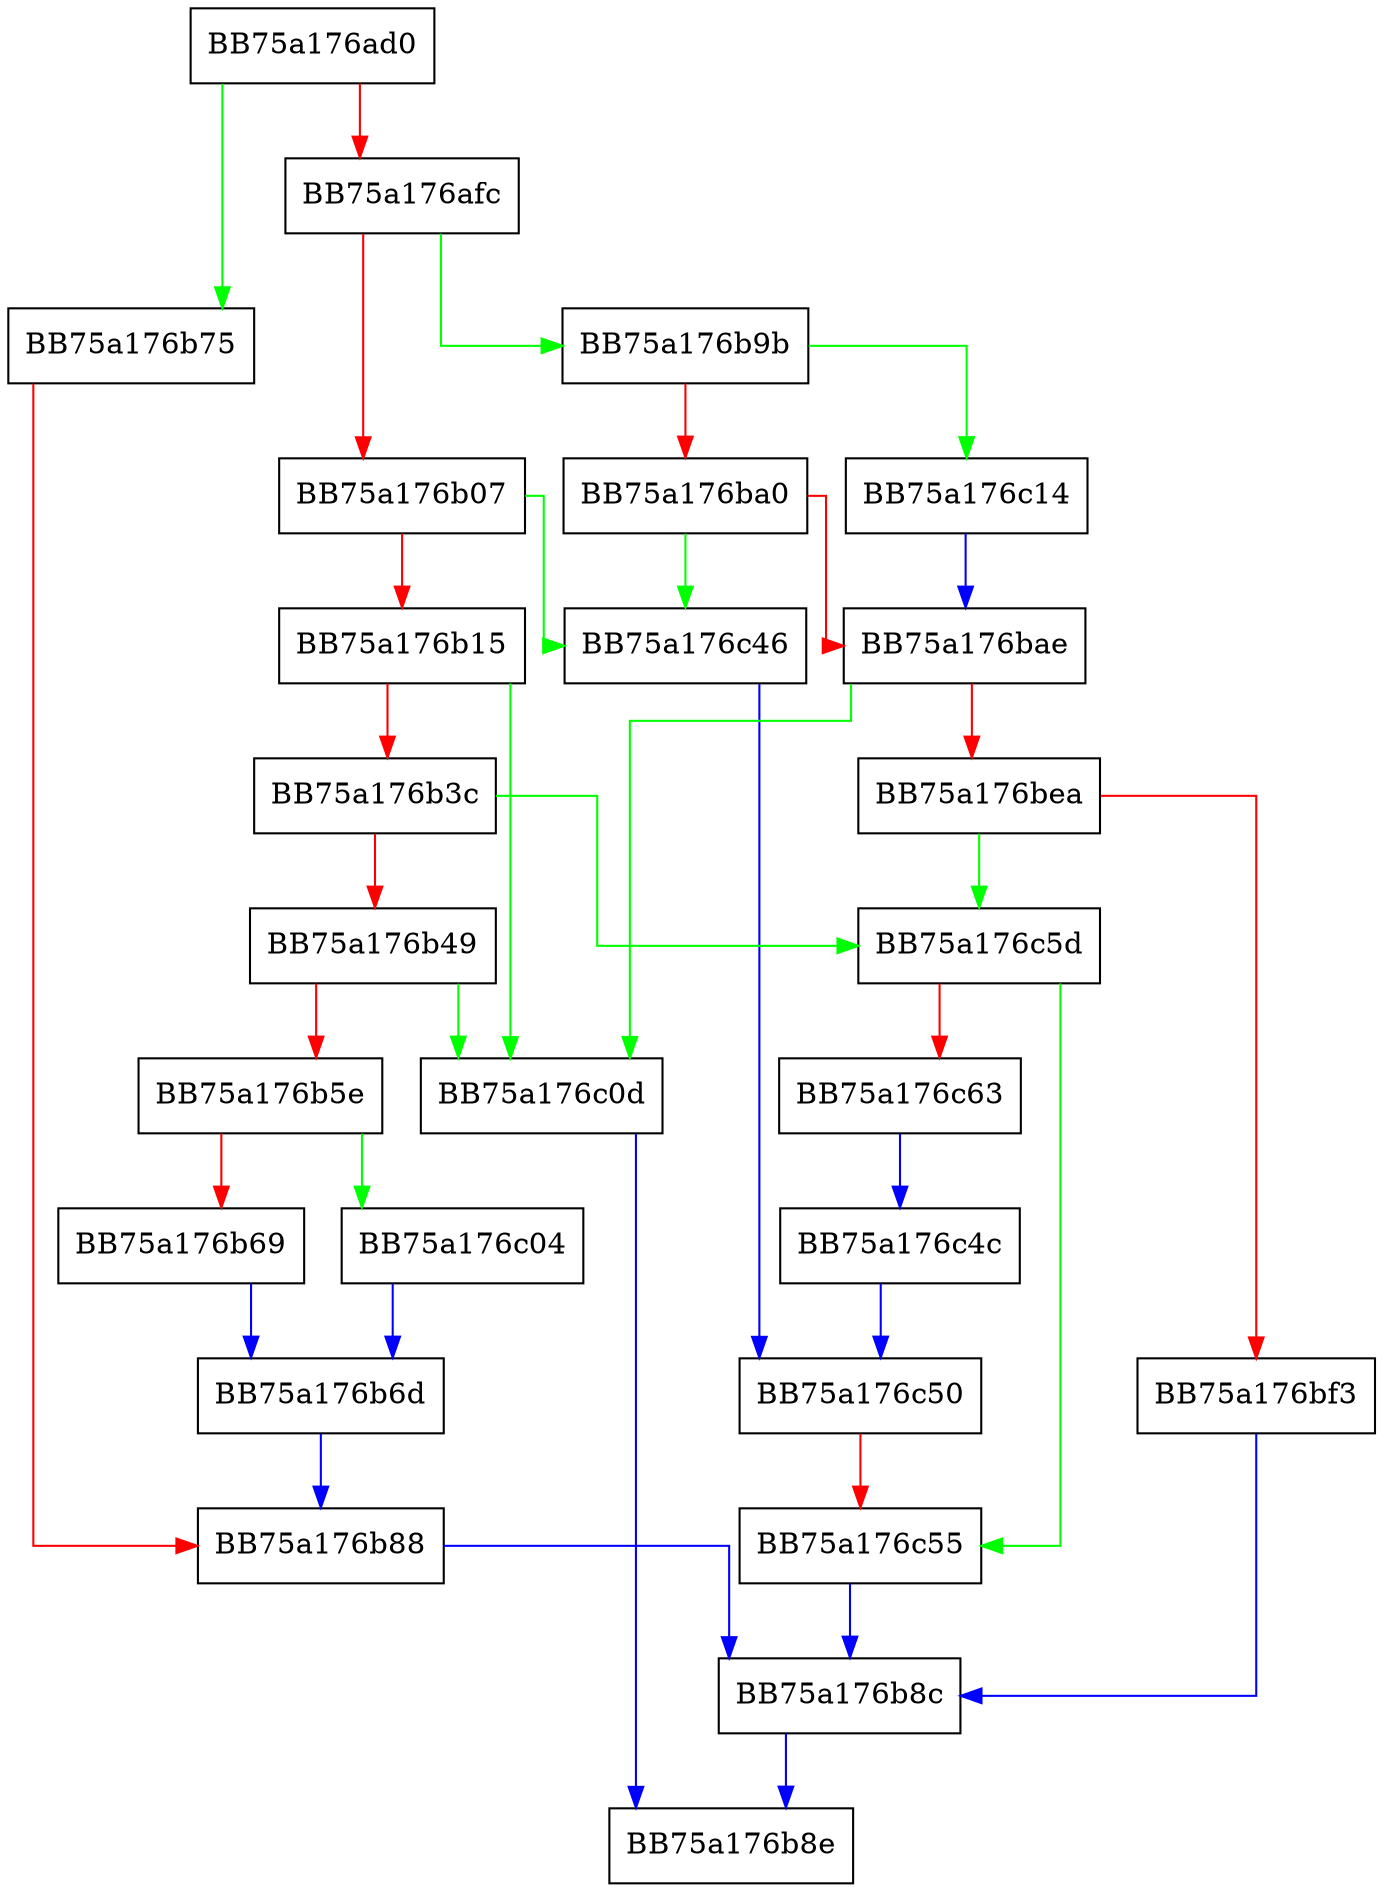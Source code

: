 digraph eval {
  node [shape="box"];
  graph [splines=ortho];
  BB75a176ad0 -> BB75a176b75 [color="green"];
  BB75a176ad0 -> BB75a176afc [color="red"];
  BB75a176afc -> BB75a176b9b [color="green"];
  BB75a176afc -> BB75a176b07 [color="red"];
  BB75a176b07 -> BB75a176c46 [color="green"];
  BB75a176b07 -> BB75a176b15 [color="red"];
  BB75a176b15 -> BB75a176c0d [color="green"];
  BB75a176b15 -> BB75a176b3c [color="red"];
  BB75a176b3c -> BB75a176c5d [color="green"];
  BB75a176b3c -> BB75a176b49 [color="red"];
  BB75a176b49 -> BB75a176c0d [color="green"];
  BB75a176b49 -> BB75a176b5e [color="red"];
  BB75a176b5e -> BB75a176c04 [color="green"];
  BB75a176b5e -> BB75a176b69 [color="red"];
  BB75a176b69 -> BB75a176b6d [color="blue"];
  BB75a176b6d -> BB75a176b88 [color="blue"];
  BB75a176b75 -> BB75a176b88 [color="red"];
  BB75a176b88 -> BB75a176b8c [color="blue"];
  BB75a176b8c -> BB75a176b8e [color="blue"];
  BB75a176b9b -> BB75a176c14 [color="green"];
  BB75a176b9b -> BB75a176ba0 [color="red"];
  BB75a176ba0 -> BB75a176c46 [color="green"];
  BB75a176ba0 -> BB75a176bae [color="red"];
  BB75a176bae -> BB75a176c0d [color="green"];
  BB75a176bae -> BB75a176bea [color="red"];
  BB75a176bea -> BB75a176c5d [color="green"];
  BB75a176bea -> BB75a176bf3 [color="red"];
  BB75a176bf3 -> BB75a176b8c [color="blue"];
  BB75a176c04 -> BB75a176b6d [color="blue"];
  BB75a176c0d -> BB75a176b8e [color="blue"];
  BB75a176c14 -> BB75a176bae [color="blue"];
  BB75a176c46 -> BB75a176c50 [color="blue"];
  BB75a176c4c -> BB75a176c50 [color="blue"];
  BB75a176c50 -> BB75a176c55 [color="red"];
  BB75a176c55 -> BB75a176b8c [color="blue"];
  BB75a176c5d -> BB75a176c55 [color="green"];
  BB75a176c5d -> BB75a176c63 [color="red"];
  BB75a176c63 -> BB75a176c4c [color="blue"];
}
